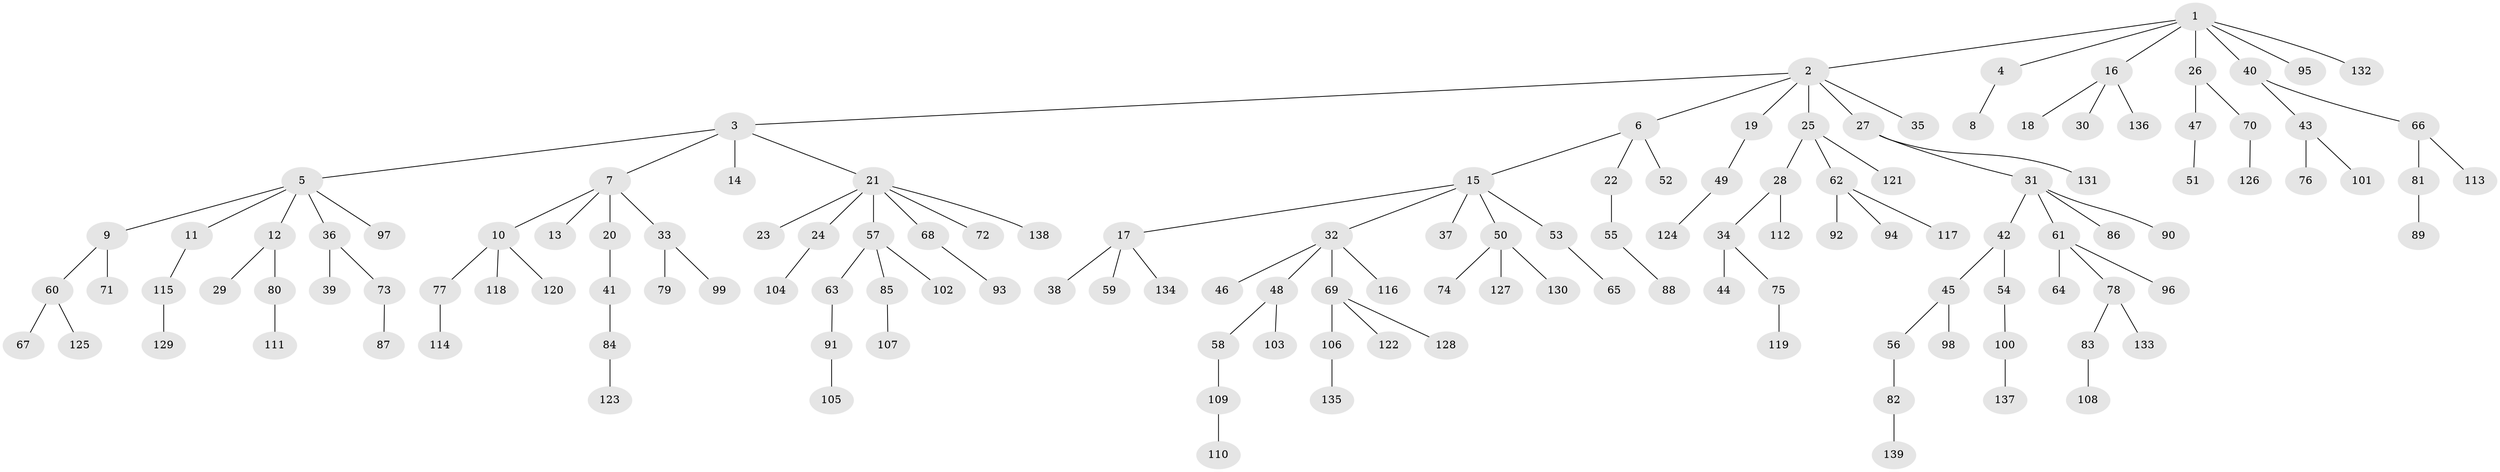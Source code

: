 // Generated by graph-tools (version 1.1) at 2025/53/03/09/25 04:53:20]
// undirected, 139 vertices, 138 edges
graph export_dot {
graph [start="1"]
  node [color=gray90,style=filled];
  1;
  2;
  3;
  4;
  5;
  6;
  7;
  8;
  9;
  10;
  11;
  12;
  13;
  14;
  15;
  16;
  17;
  18;
  19;
  20;
  21;
  22;
  23;
  24;
  25;
  26;
  27;
  28;
  29;
  30;
  31;
  32;
  33;
  34;
  35;
  36;
  37;
  38;
  39;
  40;
  41;
  42;
  43;
  44;
  45;
  46;
  47;
  48;
  49;
  50;
  51;
  52;
  53;
  54;
  55;
  56;
  57;
  58;
  59;
  60;
  61;
  62;
  63;
  64;
  65;
  66;
  67;
  68;
  69;
  70;
  71;
  72;
  73;
  74;
  75;
  76;
  77;
  78;
  79;
  80;
  81;
  82;
  83;
  84;
  85;
  86;
  87;
  88;
  89;
  90;
  91;
  92;
  93;
  94;
  95;
  96;
  97;
  98;
  99;
  100;
  101;
  102;
  103;
  104;
  105;
  106;
  107;
  108;
  109;
  110;
  111;
  112;
  113;
  114;
  115;
  116;
  117;
  118;
  119;
  120;
  121;
  122;
  123;
  124;
  125;
  126;
  127;
  128;
  129;
  130;
  131;
  132;
  133;
  134;
  135;
  136;
  137;
  138;
  139;
  1 -- 2;
  1 -- 4;
  1 -- 16;
  1 -- 26;
  1 -- 40;
  1 -- 95;
  1 -- 132;
  2 -- 3;
  2 -- 6;
  2 -- 19;
  2 -- 25;
  2 -- 27;
  2 -- 35;
  3 -- 5;
  3 -- 7;
  3 -- 14;
  3 -- 21;
  4 -- 8;
  5 -- 9;
  5 -- 11;
  5 -- 12;
  5 -- 36;
  5 -- 97;
  6 -- 15;
  6 -- 22;
  6 -- 52;
  7 -- 10;
  7 -- 13;
  7 -- 20;
  7 -- 33;
  9 -- 60;
  9 -- 71;
  10 -- 77;
  10 -- 118;
  10 -- 120;
  11 -- 115;
  12 -- 29;
  12 -- 80;
  15 -- 17;
  15 -- 32;
  15 -- 37;
  15 -- 50;
  15 -- 53;
  16 -- 18;
  16 -- 30;
  16 -- 136;
  17 -- 38;
  17 -- 59;
  17 -- 134;
  19 -- 49;
  20 -- 41;
  21 -- 23;
  21 -- 24;
  21 -- 57;
  21 -- 68;
  21 -- 72;
  21 -- 138;
  22 -- 55;
  24 -- 104;
  25 -- 28;
  25 -- 62;
  25 -- 121;
  26 -- 47;
  26 -- 70;
  27 -- 31;
  27 -- 131;
  28 -- 34;
  28 -- 112;
  31 -- 42;
  31 -- 61;
  31 -- 86;
  31 -- 90;
  32 -- 46;
  32 -- 48;
  32 -- 69;
  32 -- 116;
  33 -- 79;
  33 -- 99;
  34 -- 44;
  34 -- 75;
  36 -- 39;
  36 -- 73;
  40 -- 43;
  40 -- 66;
  41 -- 84;
  42 -- 45;
  42 -- 54;
  43 -- 76;
  43 -- 101;
  45 -- 56;
  45 -- 98;
  47 -- 51;
  48 -- 58;
  48 -- 103;
  49 -- 124;
  50 -- 74;
  50 -- 127;
  50 -- 130;
  53 -- 65;
  54 -- 100;
  55 -- 88;
  56 -- 82;
  57 -- 63;
  57 -- 85;
  57 -- 102;
  58 -- 109;
  60 -- 67;
  60 -- 125;
  61 -- 64;
  61 -- 78;
  61 -- 96;
  62 -- 92;
  62 -- 94;
  62 -- 117;
  63 -- 91;
  66 -- 81;
  66 -- 113;
  68 -- 93;
  69 -- 106;
  69 -- 122;
  69 -- 128;
  70 -- 126;
  73 -- 87;
  75 -- 119;
  77 -- 114;
  78 -- 83;
  78 -- 133;
  80 -- 111;
  81 -- 89;
  82 -- 139;
  83 -- 108;
  84 -- 123;
  85 -- 107;
  91 -- 105;
  100 -- 137;
  106 -- 135;
  109 -- 110;
  115 -- 129;
}
